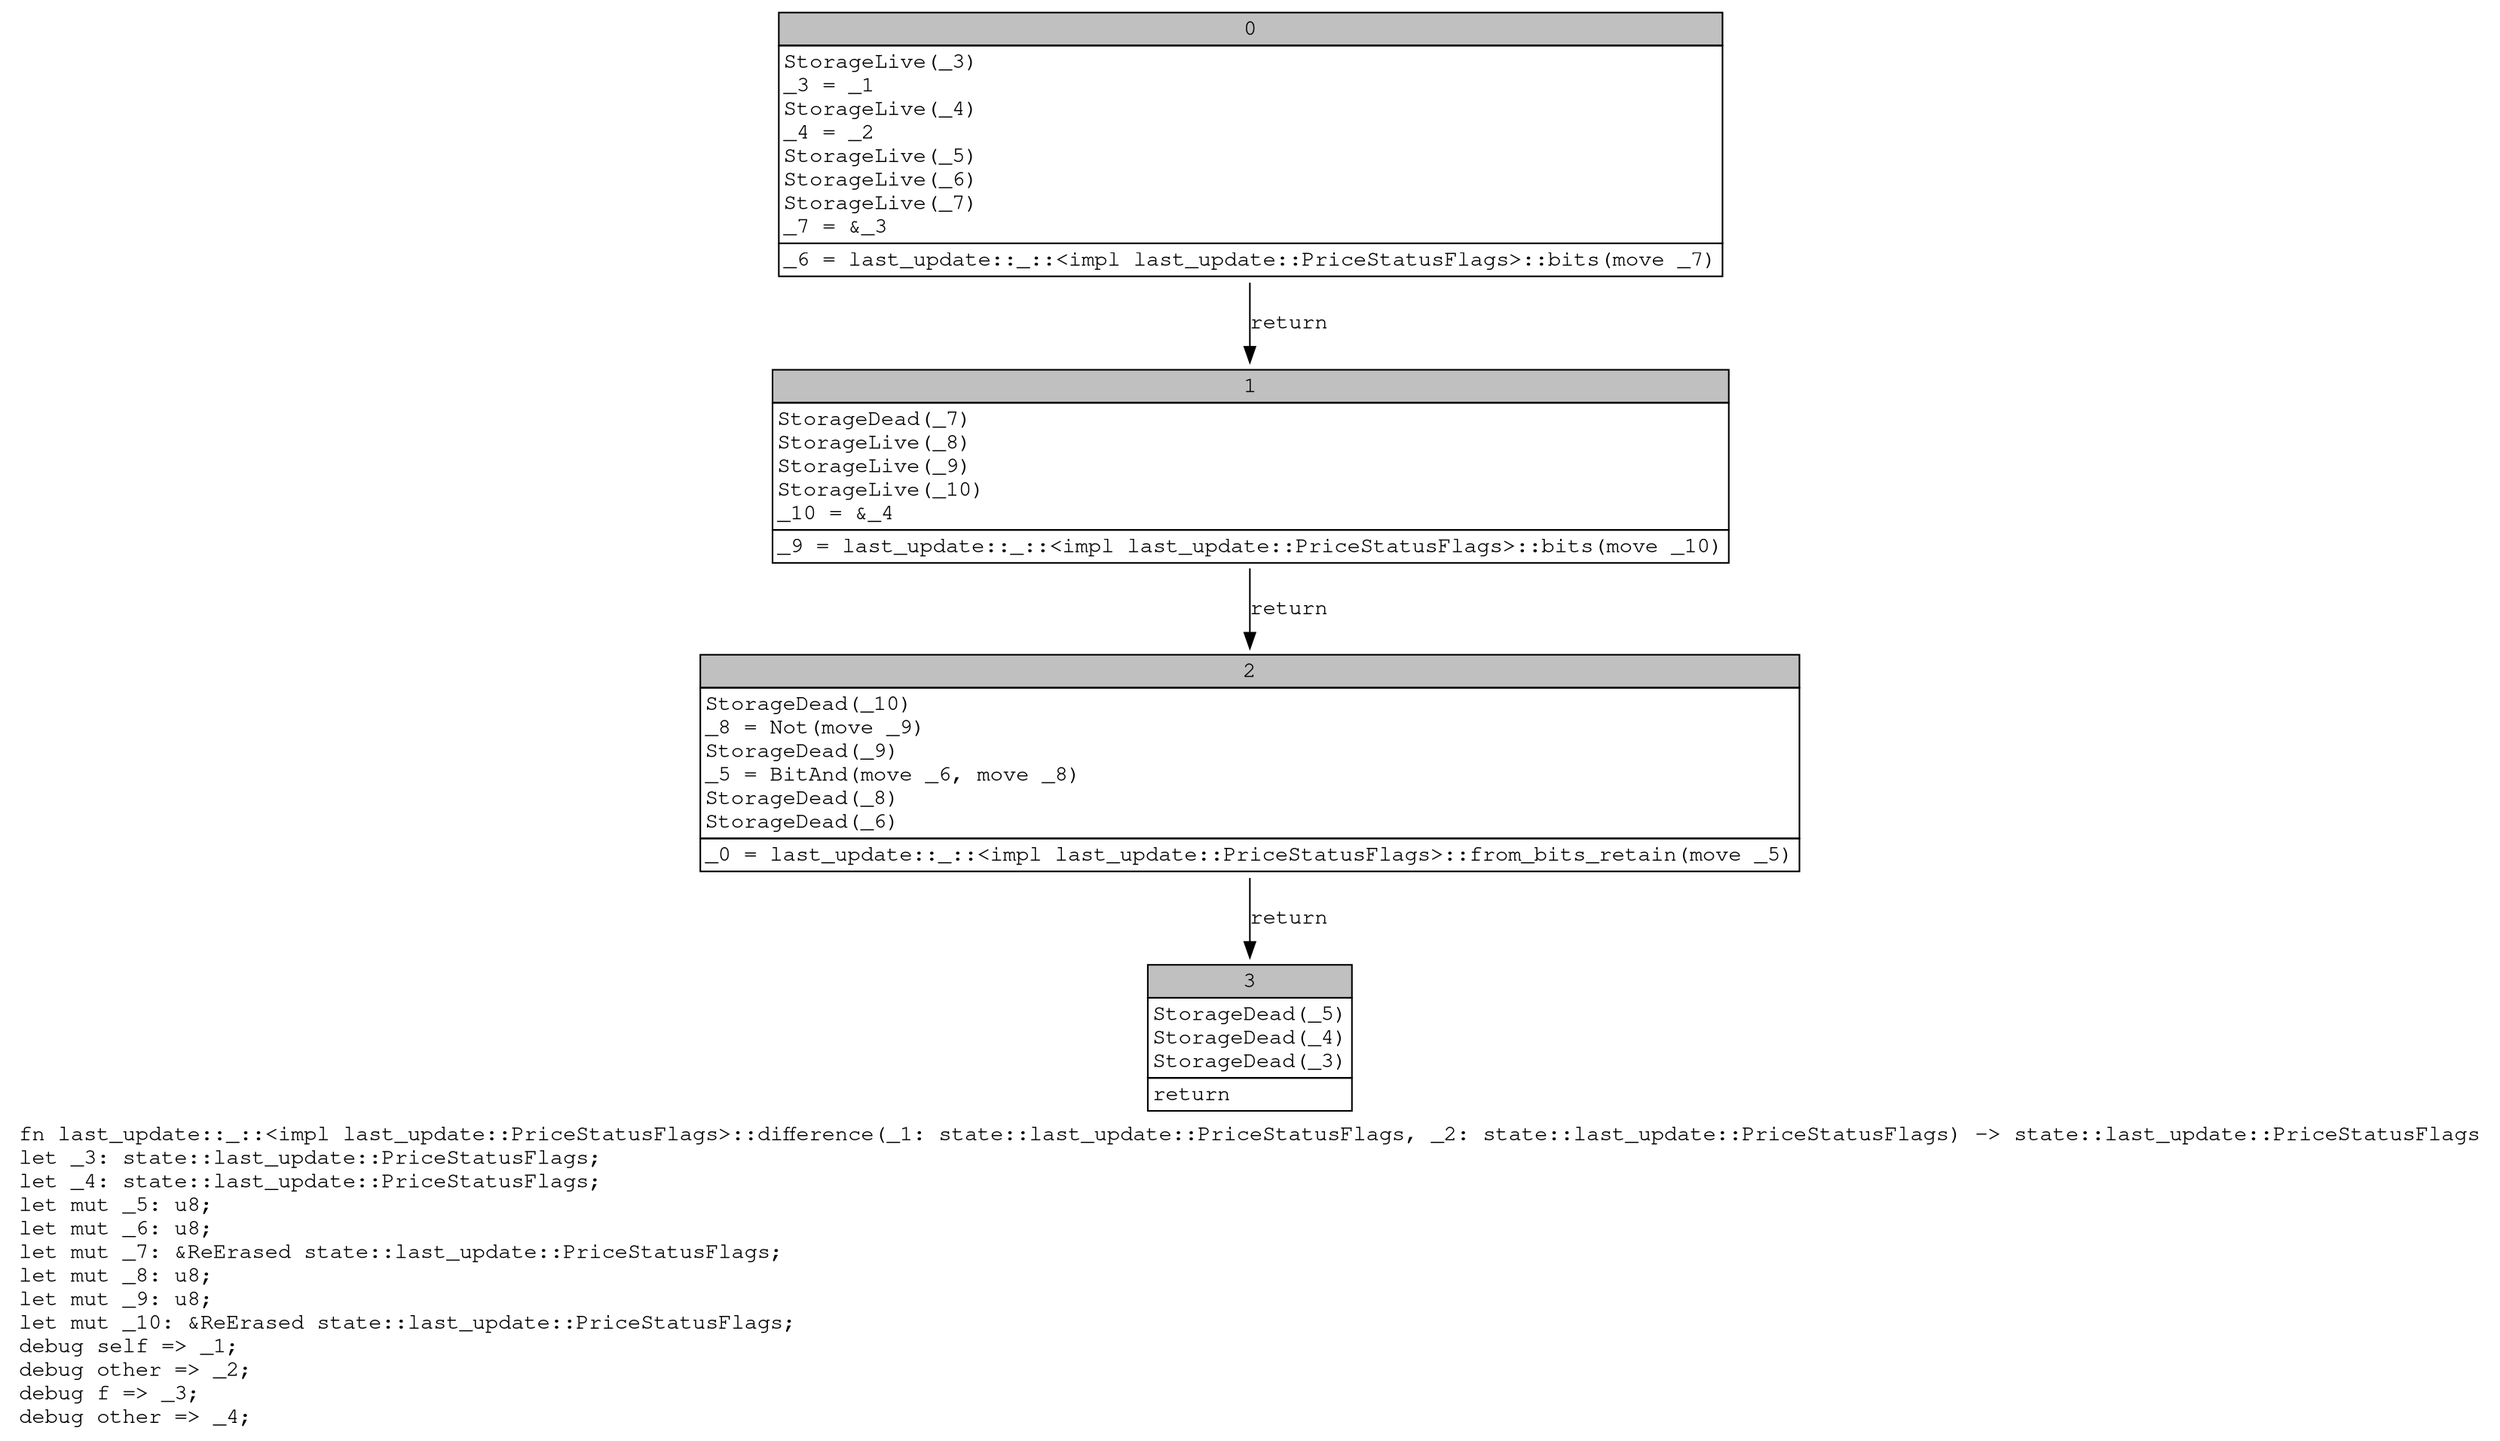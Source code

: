 digraph Mir_0_6687 {
    graph [fontname="Courier, monospace"];
    node [fontname="Courier, monospace"];
    edge [fontname="Courier, monospace"];
    label=<fn last_update::_::&lt;impl last_update::PriceStatusFlags&gt;::difference(_1: state::last_update::PriceStatusFlags, _2: state::last_update::PriceStatusFlags) -&gt; state::last_update::PriceStatusFlags<br align="left"/>let _3: state::last_update::PriceStatusFlags;<br align="left"/>let _4: state::last_update::PriceStatusFlags;<br align="left"/>let mut _5: u8;<br align="left"/>let mut _6: u8;<br align="left"/>let mut _7: &amp;ReErased state::last_update::PriceStatusFlags;<br align="left"/>let mut _8: u8;<br align="left"/>let mut _9: u8;<br align="left"/>let mut _10: &amp;ReErased state::last_update::PriceStatusFlags;<br align="left"/>debug self =&gt; _1;<br align="left"/>debug other =&gt; _2;<br align="left"/>debug f =&gt; _3;<br align="left"/>debug other =&gt; _4;<br align="left"/>>;
    bb0__0_6687 [shape="none", label=<<table border="0" cellborder="1" cellspacing="0"><tr><td bgcolor="gray" align="center" colspan="1">0</td></tr><tr><td align="left" balign="left">StorageLive(_3)<br/>_3 = _1<br/>StorageLive(_4)<br/>_4 = _2<br/>StorageLive(_5)<br/>StorageLive(_6)<br/>StorageLive(_7)<br/>_7 = &amp;_3<br/></td></tr><tr><td align="left">_6 = last_update::_::&lt;impl last_update::PriceStatusFlags&gt;::bits(move _7)</td></tr></table>>];
    bb1__0_6687 [shape="none", label=<<table border="0" cellborder="1" cellspacing="0"><tr><td bgcolor="gray" align="center" colspan="1">1</td></tr><tr><td align="left" balign="left">StorageDead(_7)<br/>StorageLive(_8)<br/>StorageLive(_9)<br/>StorageLive(_10)<br/>_10 = &amp;_4<br/></td></tr><tr><td align="left">_9 = last_update::_::&lt;impl last_update::PriceStatusFlags&gt;::bits(move _10)</td></tr></table>>];
    bb2__0_6687 [shape="none", label=<<table border="0" cellborder="1" cellspacing="0"><tr><td bgcolor="gray" align="center" colspan="1">2</td></tr><tr><td align="left" balign="left">StorageDead(_10)<br/>_8 = Not(move _9)<br/>StorageDead(_9)<br/>_5 = BitAnd(move _6, move _8)<br/>StorageDead(_8)<br/>StorageDead(_6)<br/></td></tr><tr><td align="left">_0 = last_update::_::&lt;impl last_update::PriceStatusFlags&gt;::from_bits_retain(move _5)</td></tr></table>>];
    bb3__0_6687 [shape="none", label=<<table border="0" cellborder="1" cellspacing="0"><tr><td bgcolor="gray" align="center" colspan="1">3</td></tr><tr><td align="left" balign="left">StorageDead(_5)<br/>StorageDead(_4)<br/>StorageDead(_3)<br/></td></tr><tr><td align="left">return</td></tr></table>>];
    bb0__0_6687 -> bb1__0_6687 [label="return"];
    bb1__0_6687 -> bb2__0_6687 [label="return"];
    bb2__0_6687 -> bb3__0_6687 [label="return"];
}
